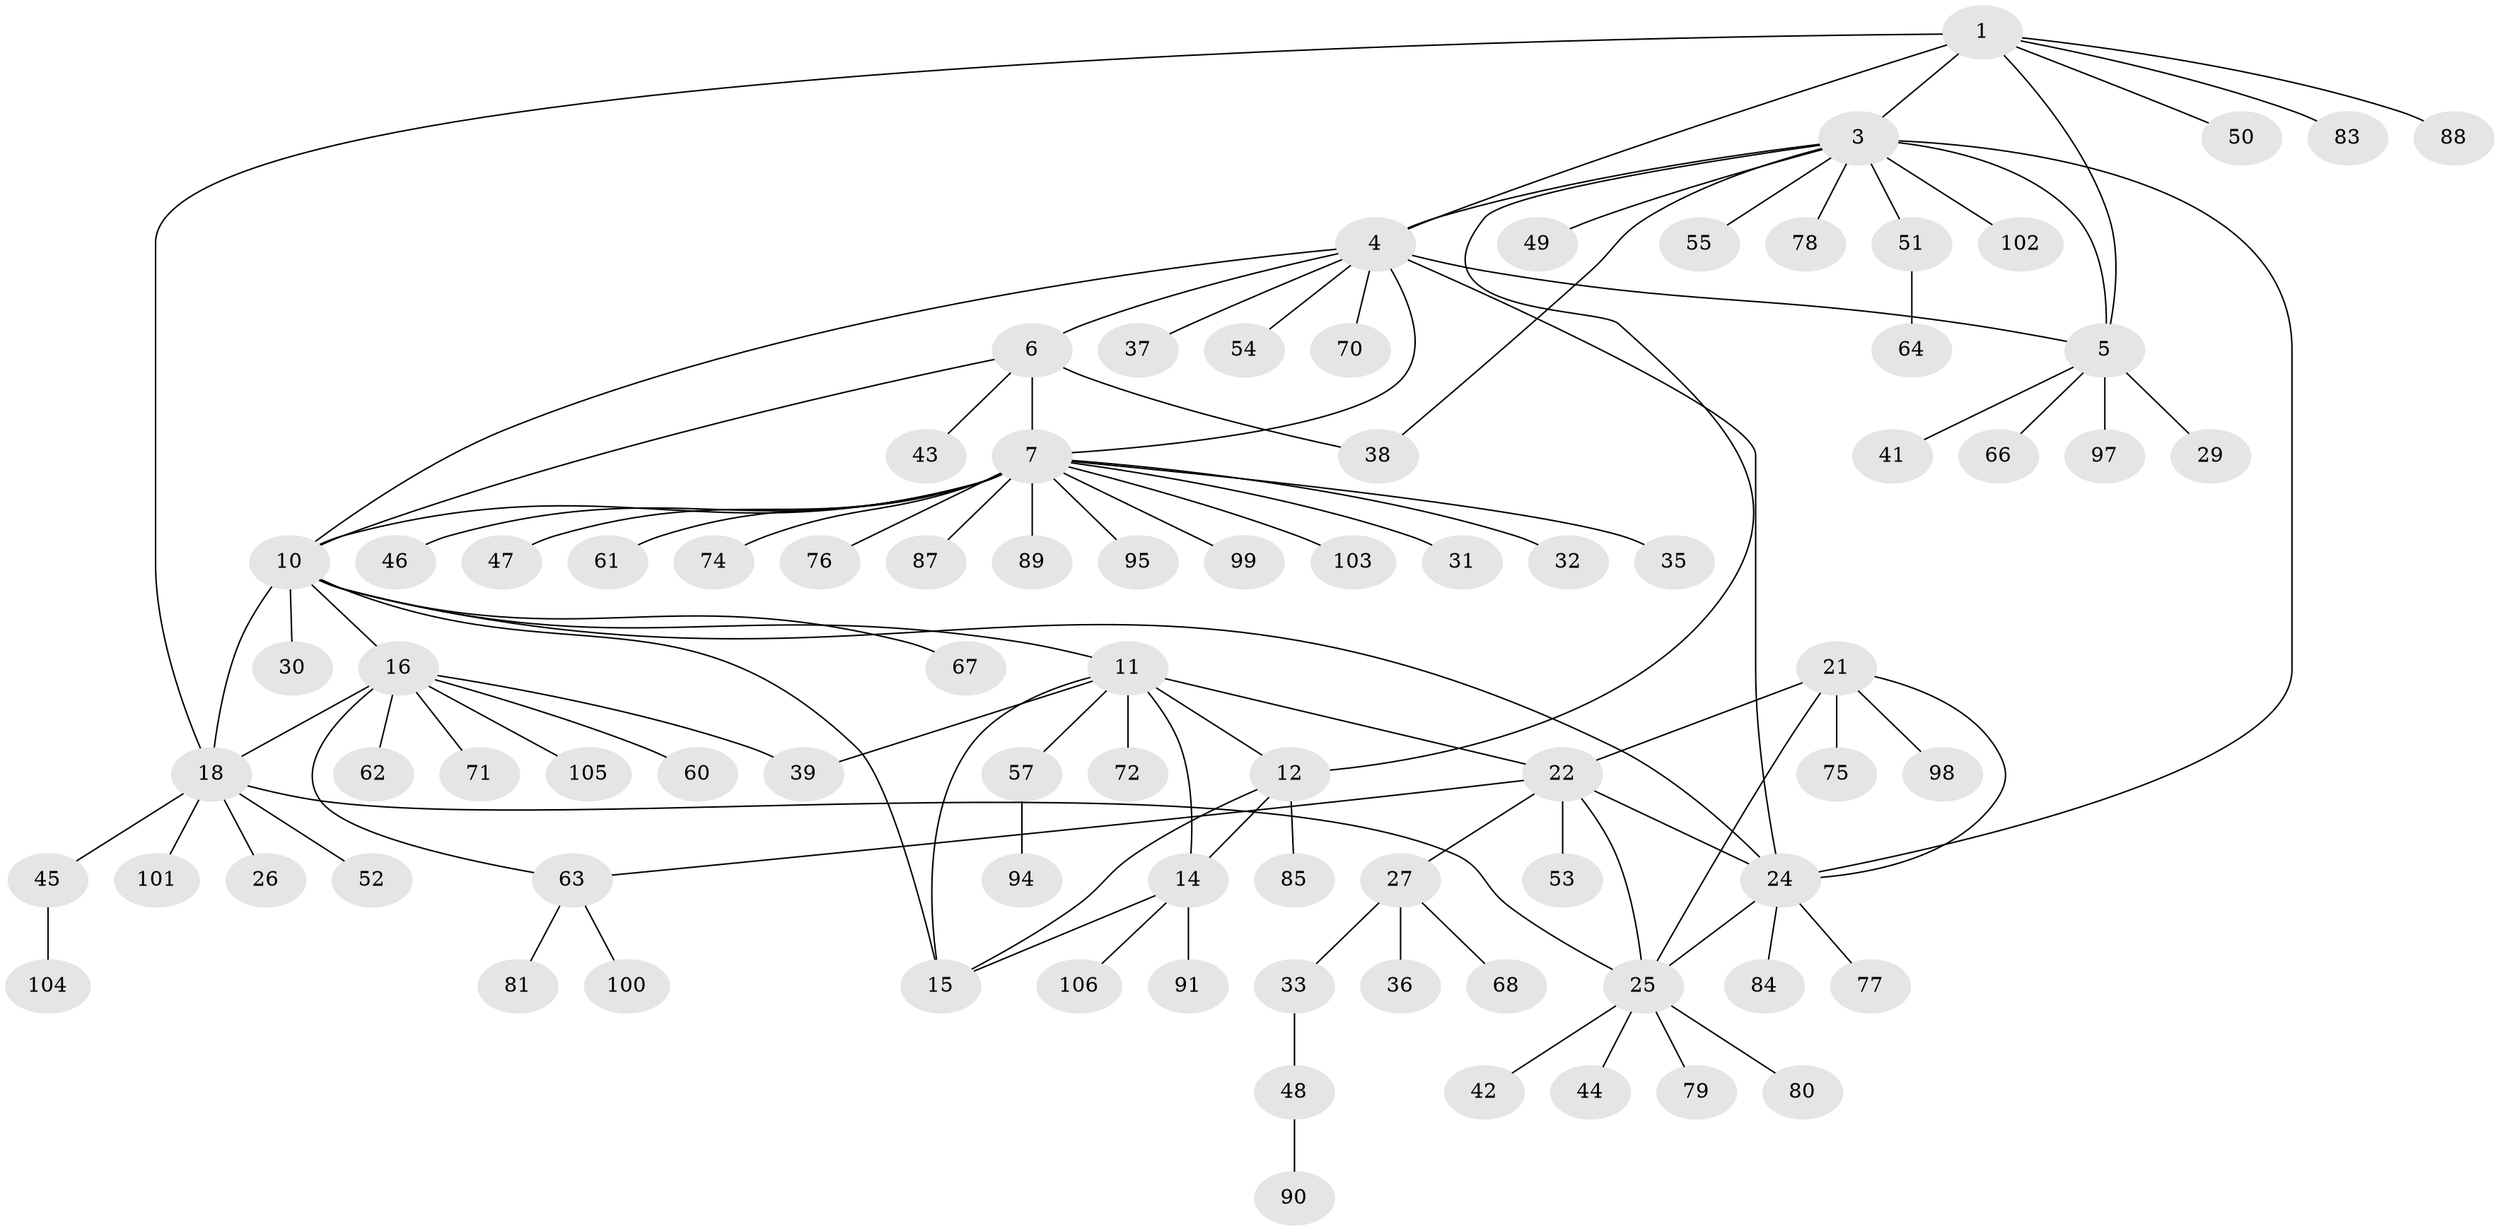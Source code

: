 // original degree distribution, {7: 0.03773584905660377, 5: 0.02830188679245283, 11: 0.018867924528301886, 6: 0.08490566037735849, 9: 0.03773584905660377, 8: 0.02830188679245283, 10: 0.009433962264150943, 1: 0.5943396226415094, 2: 0.1320754716981132, 3: 0.018867924528301886, 4: 0.009433962264150943}
// Generated by graph-tools (version 1.1) at 2025/11/02/27/25 16:11:33]
// undirected, 84 vertices, 106 edges
graph export_dot {
graph [start="1"]
  node [color=gray90,style=filled];
  1 [super="+2"];
  3 [super="+34"];
  4 [super="+8"];
  5 [super="+73"];
  6;
  7 [super="+9"];
  10 [super="+19"];
  11 [super="+13"];
  12 [super="+59"];
  14 [super="+65"];
  15 [super="+96"];
  16 [super="+17"];
  18 [super="+20"];
  21 [super="+28"];
  22 [super="+23"];
  24 [super="+40"];
  25 [super="+56"];
  26;
  27 [super="+86"];
  29;
  30;
  31;
  32;
  33;
  35;
  36;
  37 [super="+82"];
  38;
  39;
  41;
  42;
  43;
  44;
  45;
  46;
  47;
  48 [super="+92"];
  49;
  50;
  51;
  52;
  53;
  54;
  55 [super="+58"];
  57;
  60;
  61;
  62;
  63 [super="+69"];
  64;
  66;
  67;
  68;
  70;
  71;
  72 [super="+93"];
  74;
  75;
  76;
  77;
  78;
  79;
  80;
  81;
  83;
  84;
  85;
  87;
  88;
  89;
  90;
  91;
  94;
  95;
  97;
  98;
  99;
  100;
  101;
  102;
  103;
  104;
  105;
  106;
  1 -- 3 [weight=2];
  1 -- 4 [weight=2];
  1 -- 5 [weight=2];
  1 -- 50;
  1 -- 83;
  1 -- 88;
  1 -- 18;
  3 -- 4;
  3 -- 5;
  3 -- 12;
  3 -- 38;
  3 -- 51;
  3 -- 55;
  3 -- 78;
  3 -- 102;
  3 -- 24;
  3 -- 49;
  4 -- 5;
  4 -- 24;
  4 -- 37;
  4 -- 6;
  4 -- 7 [weight=2];
  4 -- 70;
  4 -- 54;
  4 -- 10;
  5 -- 29;
  5 -- 41;
  5 -- 66;
  5 -- 97;
  6 -- 7 [weight=2];
  6 -- 10;
  6 -- 38;
  6 -- 43;
  7 -- 10 [weight=2];
  7 -- 31;
  7 -- 46;
  7 -- 61;
  7 -- 74;
  7 -- 76;
  7 -- 87;
  7 -- 99;
  7 -- 32;
  7 -- 35;
  7 -- 103;
  7 -- 47;
  7 -- 89;
  7 -- 95;
  10 -- 15;
  10 -- 24;
  10 -- 30;
  10 -- 67;
  10 -- 16 [weight=2];
  10 -- 18 [weight=2];
  10 -- 11;
  11 -- 12 [weight=2];
  11 -- 14 [weight=2];
  11 -- 15 [weight=2];
  11 -- 22;
  11 -- 39;
  11 -- 72;
  11 -- 57;
  12 -- 14;
  12 -- 15;
  12 -- 85;
  14 -- 15;
  14 -- 91;
  14 -- 106;
  16 -- 18 [weight=4];
  16 -- 39;
  16 -- 62;
  16 -- 71;
  16 -- 105;
  16 -- 60;
  16 -- 63;
  18 -- 25;
  18 -- 52;
  18 -- 101;
  18 -- 26;
  18 -- 45;
  21 -- 22 [weight=2];
  21 -- 24;
  21 -- 25;
  21 -- 98;
  21 -- 75;
  22 -- 24 [weight=2];
  22 -- 25 [weight=2];
  22 -- 63;
  22 -- 53;
  22 -- 27;
  24 -- 25;
  24 -- 77;
  24 -- 84;
  25 -- 42;
  25 -- 44;
  25 -- 79;
  25 -- 80;
  27 -- 33;
  27 -- 36;
  27 -- 68;
  33 -- 48;
  45 -- 104;
  48 -- 90;
  51 -- 64;
  57 -- 94;
  63 -- 100;
  63 -- 81;
}
